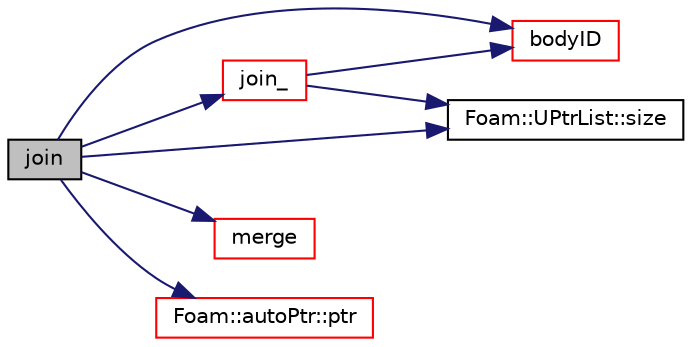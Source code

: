 digraph "join"
{
  bgcolor="transparent";
  edge [fontname="Helvetica",fontsize="10",labelfontname="Helvetica",labelfontsize="10"];
  node [fontname="Helvetica",fontsize="10",shape=record];
  rankdir="LR";
  Node1 [label="join",height=0.2,width=0.4,color="black", fillcolor="grey75", style="filled", fontcolor="black"];
  Node1 -> Node2 [color="midnightblue",fontsize="10",style="solid",fontname="Helvetica"];
  Node2 [label="bodyID",height=0.2,width=0.4,color="red",URL="$a02254.html#a9f01f63c25be666c7178519b284d51a2",tooltip="Return the ID of the body with the given name. "];
  Node1 -> Node3 [color="midnightblue",fontsize="10",style="solid",fontname="Helvetica"];
  Node3 [label="join_",height=0.2,width=0.4,color="red",URL="$a02254.html#ab5cc3084af83721de12efcfb5457972b",tooltip="Join the given body to the parent with ID parentID via the given. "];
  Node3 -> Node2 [color="midnightblue",fontsize="10",style="solid",fontname="Helvetica"];
  Node3 -> Node4 [color="midnightblue",fontsize="10",style="solid",fontname="Helvetica"];
  Node4 [label="Foam::UPtrList::size",height=0.2,width=0.4,color="black",URL="$a02863.html#a723361dc2020160f5492e8fe2d09fa44",tooltip="Return the number of elements in the UPtrList. "];
  Node1 -> Node5 [color="midnightblue",fontsize="10",style="solid",fontname="Helvetica"];
  Node5 [label="merge",height=0.2,width=0.4,color="red",URL="$a02254.html#a69de372947f78e2cb174fb5393c4d7e7",tooltip="Merge the given body with transform X into the parent with ID. "];
  Node1 -> Node6 [color="midnightblue",fontsize="10",style="solid",fontname="Helvetica"];
  Node6 [label="Foam::autoPtr::ptr",height=0.2,width=0.4,color="red",URL="$a00085.html#ab49465591efb50fc2ccc2eba7e2bbfd3",tooltip="Return object pointer for reuse. "];
  Node1 -> Node4 [color="midnightblue",fontsize="10",style="solid",fontname="Helvetica"];
}
